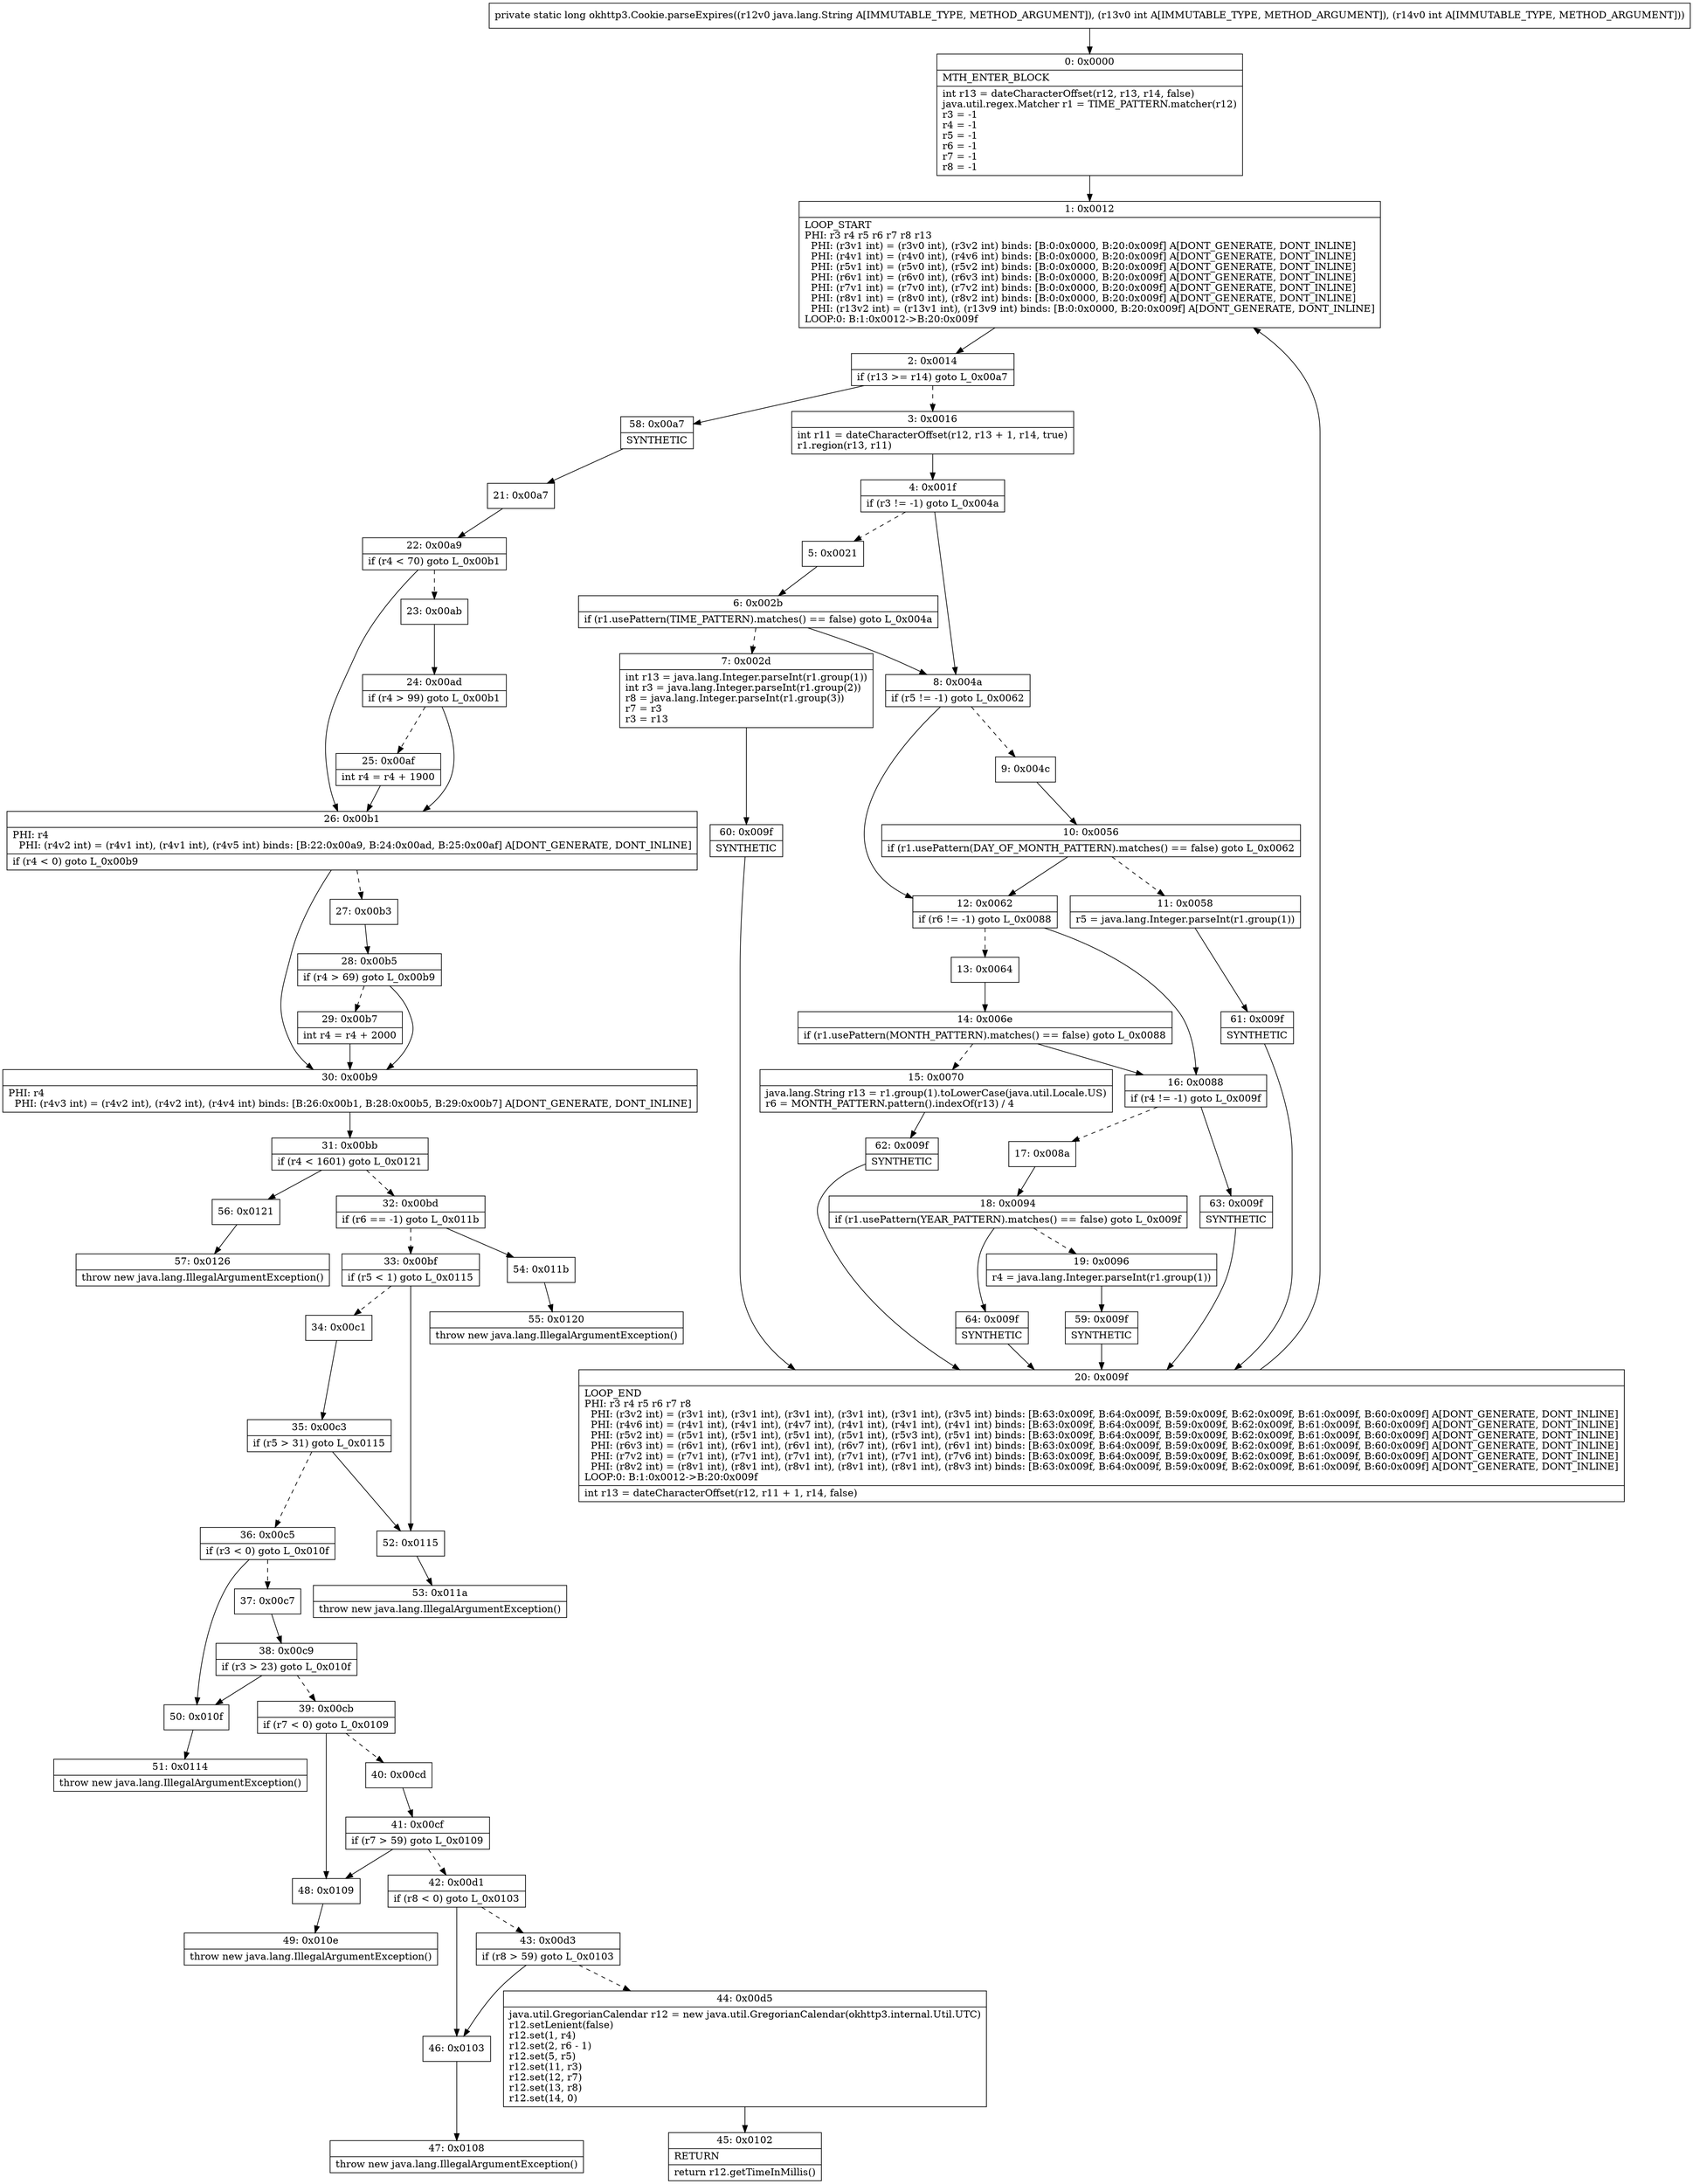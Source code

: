 digraph "CFG forokhttp3.Cookie.parseExpires(Ljava\/lang\/String;II)J" {
Node_0 [shape=record,label="{0\:\ 0x0000|MTH_ENTER_BLOCK\l|int r13 = dateCharacterOffset(r12, r13, r14, false)\ljava.util.regex.Matcher r1 = TIME_PATTERN.matcher(r12)\lr3 = \-1\lr4 = \-1\lr5 = \-1\lr6 = \-1\lr7 = \-1\lr8 = \-1\l}"];
Node_1 [shape=record,label="{1\:\ 0x0012|LOOP_START\lPHI: r3 r4 r5 r6 r7 r8 r13 \l  PHI: (r3v1 int) = (r3v0 int), (r3v2 int) binds: [B:0:0x0000, B:20:0x009f] A[DONT_GENERATE, DONT_INLINE]\l  PHI: (r4v1 int) = (r4v0 int), (r4v6 int) binds: [B:0:0x0000, B:20:0x009f] A[DONT_GENERATE, DONT_INLINE]\l  PHI: (r5v1 int) = (r5v0 int), (r5v2 int) binds: [B:0:0x0000, B:20:0x009f] A[DONT_GENERATE, DONT_INLINE]\l  PHI: (r6v1 int) = (r6v0 int), (r6v3 int) binds: [B:0:0x0000, B:20:0x009f] A[DONT_GENERATE, DONT_INLINE]\l  PHI: (r7v1 int) = (r7v0 int), (r7v2 int) binds: [B:0:0x0000, B:20:0x009f] A[DONT_GENERATE, DONT_INLINE]\l  PHI: (r8v1 int) = (r8v0 int), (r8v2 int) binds: [B:0:0x0000, B:20:0x009f] A[DONT_GENERATE, DONT_INLINE]\l  PHI: (r13v2 int) = (r13v1 int), (r13v9 int) binds: [B:0:0x0000, B:20:0x009f] A[DONT_GENERATE, DONT_INLINE]\lLOOP:0: B:1:0x0012\-\>B:20:0x009f\l}"];
Node_2 [shape=record,label="{2\:\ 0x0014|if (r13 \>= r14) goto L_0x00a7\l}"];
Node_3 [shape=record,label="{3\:\ 0x0016|int r11 = dateCharacterOffset(r12, r13 + 1, r14, true)\lr1.region(r13, r11)\l}"];
Node_4 [shape=record,label="{4\:\ 0x001f|if (r3 != \-1) goto L_0x004a\l}"];
Node_5 [shape=record,label="{5\:\ 0x0021}"];
Node_6 [shape=record,label="{6\:\ 0x002b|if (r1.usePattern(TIME_PATTERN).matches() == false) goto L_0x004a\l}"];
Node_7 [shape=record,label="{7\:\ 0x002d|int r13 = java.lang.Integer.parseInt(r1.group(1))\lint r3 = java.lang.Integer.parseInt(r1.group(2))\lr8 = java.lang.Integer.parseInt(r1.group(3))\lr7 = r3\lr3 = r13\l}"];
Node_8 [shape=record,label="{8\:\ 0x004a|if (r5 != \-1) goto L_0x0062\l}"];
Node_9 [shape=record,label="{9\:\ 0x004c}"];
Node_10 [shape=record,label="{10\:\ 0x0056|if (r1.usePattern(DAY_OF_MONTH_PATTERN).matches() == false) goto L_0x0062\l}"];
Node_11 [shape=record,label="{11\:\ 0x0058|r5 = java.lang.Integer.parseInt(r1.group(1))\l}"];
Node_12 [shape=record,label="{12\:\ 0x0062|if (r6 != \-1) goto L_0x0088\l}"];
Node_13 [shape=record,label="{13\:\ 0x0064}"];
Node_14 [shape=record,label="{14\:\ 0x006e|if (r1.usePattern(MONTH_PATTERN).matches() == false) goto L_0x0088\l}"];
Node_15 [shape=record,label="{15\:\ 0x0070|java.lang.String r13 = r1.group(1).toLowerCase(java.util.Locale.US)\lr6 = MONTH_PATTERN.pattern().indexOf(r13) \/ 4\l}"];
Node_16 [shape=record,label="{16\:\ 0x0088|if (r4 != \-1) goto L_0x009f\l}"];
Node_17 [shape=record,label="{17\:\ 0x008a}"];
Node_18 [shape=record,label="{18\:\ 0x0094|if (r1.usePattern(YEAR_PATTERN).matches() == false) goto L_0x009f\l}"];
Node_19 [shape=record,label="{19\:\ 0x0096|r4 = java.lang.Integer.parseInt(r1.group(1))\l}"];
Node_20 [shape=record,label="{20\:\ 0x009f|LOOP_END\lPHI: r3 r4 r5 r6 r7 r8 \l  PHI: (r3v2 int) = (r3v1 int), (r3v1 int), (r3v1 int), (r3v1 int), (r3v1 int), (r3v5 int) binds: [B:63:0x009f, B:64:0x009f, B:59:0x009f, B:62:0x009f, B:61:0x009f, B:60:0x009f] A[DONT_GENERATE, DONT_INLINE]\l  PHI: (r4v6 int) = (r4v1 int), (r4v1 int), (r4v7 int), (r4v1 int), (r4v1 int), (r4v1 int) binds: [B:63:0x009f, B:64:0x009f, B:59:0x009f, B:62:0x009f, B:61:0x009f, B:60:0x009f] A[DONT_GENERATE, DONT_INLINE]\l  PHI: (r5v2 int) = (r5v1 int), (r5v1 int), (r5v1 int), (r5v1 int), (r5v3 int), (r5v1 int) binds: [B:63:0x009f, B:64:0x009f, B:59:0x009f, B:62:0x009f, B:61:0x009f, B:60:0x009f] A[DONT_GENERATE, DONT_INLINE]\l  PHI: (r6v3 int) = (r6v1 int), (r6v1 int), (r6v1 int), (r6v7 int), (r6v1 int), (r6v1 int) binds: [B:63:0x009f, B:64:0x009f, B:59:0x009f, B:62:0x009f, B:61:0x009f, B:60:0x009f] A[DONT_GENERATE, DONT_INLINE]\l  PHI: (r7v2 int) = (r7v1 int), (r7v1 int), (r7v1 int), (r7v1 int), (r7v1 int), (r7v6 int) binds: [B:63:0x009f, B:64:0x009f, B:59:0x009f, B:62:0x009f, B:61:0x009f, B:60:0x009f] A[DONT_GENERATE, DONT_INLINE]\l  PHI: (r8v2 int) = (r8v1 int), (r8v1 int), (r8v1 int), (r8v1 int), (r8v1 int), (r8v3 int) binds: [B:63:0x009f, B:64:0x009f, B:59:0x009f, B:62:0x009f, B:61:0x009f, B:60:0x009f] A[DONT_GENERATE, DONT_INLINE]\lLOOP:0: B:1:0x0012\-\>B:20:0x009f\l|int r13 = dateCharacterOffset(r12, r11 + 1, r14, false)\l}"];
Node_21 [shape=record,label="{21\:\ 0x00a7}"];
Node_22 [shape=record,label="{22\:\ 0x00a9|if (r4 \< 70) goto L_0x00b1\l}"];
Node_23 [shape=record,label="{23\:\ 0x00ab}"];
Node_24 [shape=record,label="{24\:\ 0x00ad|if (r4 \> 99) goto L_0x00b1\l}"];
Node_25 [shape=record,label="{25\:\ 0x00af|int r4 = r4 + 1900\l}"];
Node_26 [shape=record,label="{26\:\ 0x00b1|PHI: r4 \l  PHI: (r4v2 int) = (r4v1 int), (r4v1 int), (r4v5 int) binds: [B:22:0x00a9, B:24:0x00ad, B:25:0x00af] A[DONT_GENERATE, DONT_INLINE]\l|if (r4 \< 0) goto L_0x00b9\l}"];
Node_27 [shape=record,label="{27\:\ 0x00b3}"];
Node_28 [shape=record,label="{28\:\ 0x00b5|if (r4 \> 69) goto L_0x00b9\l}"];
Node_29 [shape=record,label="{29\:\ 0x00b7|int r4 = r4 + 2000\l}"];
Node_30 [shape=record,label="{30\:\ 0x00b9|PHI: r4 \l  PHI: (r4v3 int) = (r4v2 int), (r4v2 int), (r4v4 int) binds: [B:26:0x00b1, B:28:0x00b5, B:29:0x00b7] A[DONT_GENERATE, DONT_INLINE]\l}"];
Node_31 [shape=record,label="{31\:\ 0x00bb|if (r4 \< 1601) goto L_0x0121\l}"];
Node_32 [shape=record,label="{32\:\ 0x00bd|if (r6 == \-1) goto L_0x011b\l}"];
Node_33 [shape=record,label="{33\:\ 0x00bf|if (r5 \< 1) goto L_0x0115\l}"];
Node_34 [shape=record,label="{34\:\ 0x00c1}"];
Node_35 [shape=record,label="{35\:\ 0x00c3|if (r5 \> 31) goto L_0x0115\l}"];
Node_36 [shape=record,label="{36\:\ 0x00c5|if (r3 \< 0) goto L_0x010f\l}"];
Node_37 [shape=record,label="{37\:\ 0x00c7}"];
Node_38 [shape=record,label="{38\:\ 0x00c9|if (r3 \> 23) goto L_0x010f\l}"];
Node_39 [shape=record,label="{39\:\ 0x00cb|if (r7 \< 0) goto L_0x0109\l}"];
Node_40 [shape=record,label="{40\:\ 0x00cd}"];
Node_41 [shape=record,label="{41\:\ 0x00cf|if (r7 \> 59) goto L_0x0109\l}"];
Node_42 [shape=record,label="{42\:\ 0x00d1|if (r8 \< 0) goto L_0x0103\l}"];
Node_43 [shape=record,label="{43\:\ 0x00d3|if (r8 \> 59) goto L_0x0103\l}"];
Node_44 [shape=record,label="{44\:\ 0x00d5|java.util.GregorianCalendar r12 = new java.util.GregorianCalendar(okhttp3.internal.Util.UTC)\lr12.setLenient(false)\lr12.set(1, r4)\lr12.set(2, r6 \- 1)\lr12.set(5, r5)\lr12.set(11, r3)\lr12.set(12, r7)\lr12.set(13, r8)\lr12.set(14, 0)\l}"];
Node_45 [shape=record,label="{45\:\ 0x0102|RETURN\l|return r12.getTimeInMillis()\l}"];
Node_46 [shape=record,label="{46\:\ 0x0103}"];
Node_47 [shape=record,label="{47\:\ 0x0108|throw new java.lang.IllegalArgumentException()\l}"];
Node_48 [shape=record,label="{48\:\ 0x0109}"];
Node_49 [shape=record,label="{49\:\ 0x010e|throw new java.lang.IllegalArgumentException()\l}"];
Node_50 [shape=record,label="{50\:\ 0x010f}"];
Node_51 [shape=record,label="{51\:\ 0x0114|throw new java.lang.IllegalArgumentException()\l}"];
Node_52 [shape=record,label="{52\:\ 0x0115}"];
Node_53 [shape=record,label="{53\:\ 0x011a|throw new java.lang.IllegalArgumentException()\l}"];
Node_54 [shape=record,label="{54\:\ 0x011b}"];
Node_55 [shape=record,label="{55\:\ 0x0120|throw new java.lang.IllegalArgumentException()\l}"];
Node_56 [shape=record,label="{56\:\ 0x0121}"];
Node_57 [shape=record,label="{57\:\ 0x0126|throw new java.lang.IllegalArgumentException()\l}"];
Node_58 [shape=record,label="{58\:\ 0x00a7|SYNTHETIC\l}"];
Node_59 [shape=record,label="{59\:\ 0x009f|SYNTHETIC\l}"];
Node_60 [shape=record,label="{60\:\ 0x009f|SYNTHETIC\l}"];
Node_61 [shape=record,label="{61\:\ 0x009f|SYNTHETIC\l}"];
Node_62 [shape=record,label="{62\:\ 0x009f|SYNTHETIC\l}"];
Node_63 [shape=record,label="{63\:\ 0x009f|SYNTHETIC\l}"];
Node_64 [shape=record,label="{64\:\ 0x009f|SYNTHETIC\l}"];
MethodNode[shape=record,label="{private static long okhttp3.Cookie.parseExpires((r12v0 java.lang.String A[IMMUTABLE_TYPE, METHOD_ARGUMENT]), (r13v0 int A[IMMUTABLE_TYPE, METHOD_ARGUMENT]), (r14v0 int A[IMMUTABLE_TYPE, METHOD_ARGUMENT])) }"];
MethodNode -> Node_0;
Node_0 -> Node_1;
Node_1 -> Node_2;
Node_2 -> Node_3[style=dashed];
Node_2 -> Node_58;
Node_3 -> Node_4;
Node_4 -> Node_5[style=dashed];
Node_4 -> Node_8;
Node_5 -> Node_6;
Node_6 -> Node_7[style=dashed];
Node_6 -> Node_8;
Node_7 -> Node_60;
Node_8 -> Node_9[style=dashed];
Node_8 -> Node_12;
Node_9 -> Node_10;
Node_10 -> Node_11[style=dashed];
Node_10 -> Node_12;
Node_11 -> Node_61;
Node_12 -> Node_13[style=dashed];
Node_12 -> Node_16;
Node_13 -> Node_14;
Node_14 -> Node_15[style=dashed];
Node_14 -> Node_16;
Node_15 -> Node_62;
Node_16 -> Node_17[style=dashed];
Node_16 -> Node_63;
Node_17 -> Node_18;
Node_18 -> Node_19[style=dashed];
Node_18 -> Node_64;
Node_19 -> Node_59;
Node_20 -> Node_1;
Node_21 -> Node_22;
Node_22 -> Node_23[style=dashed];
Node_22 -> Node_26;
Node_23 -> Node_24;
Node_24 -> Node_25[style=dashed];
Node_24 -> Node_26;
Node_25 -> Node_26;
Node_26 -> Node_27[style=dashed];
Node_26 -> Node_30;
Node_27 -> Node_28;
Node_28 -> Node_29[style=dashed];
Node_28 -> Node_30;
Node_29 -> Node_30;
Node_30 -> Node_31;
Node_31 -> Node_32[style=dashed];
Node_31 -> Node_56;
Node_32 -> Node_33[style=dashed];
Node_32 -> Node_54;
Node_33 -> Node_34[style=dashed];
Node_33 -> Node_52;
Node_34 -> Node_35;
Node_35 -> Node_36[style=dashed];
Node_35 -> Node_52;
Node_36 -> Node_37[style=dashed];
Node_36 -> Node_50;
Node_37 -> Node_38;
Node_38 -> Node_39[style=dashed];
Node_38 -> Node_50;
Node_39 -> Node_40[style=dashed];
Node_39 -> Node_48;
Node_40 -> Node_41;
Node_41 -> Node_42[style=dashed];
Node_41 -> Node_48;
Node_42 -> Node_43[style=dashed];
Node_42 -> Node_46;
Node_43 -> Node_44[style=dashed];
Node_43 -> Node_46;
Node_44 -> Node_45;
Node_46 -> Node_47;
Node_48 -> Node_49;
Node_50 -> Node_51;
Node_52 -> Node_53;
Node_54 -> Node_55;
Node_56 -> Node_57;
Node_58 -> Node_21;
Node_59 -> Node_20;
Node_60 -> Node_20;
Node_61 -> Node_20;
Node_62 -> Node_20;
Node_63 -> Node_20;
Node_64 -> Node_20;
}

